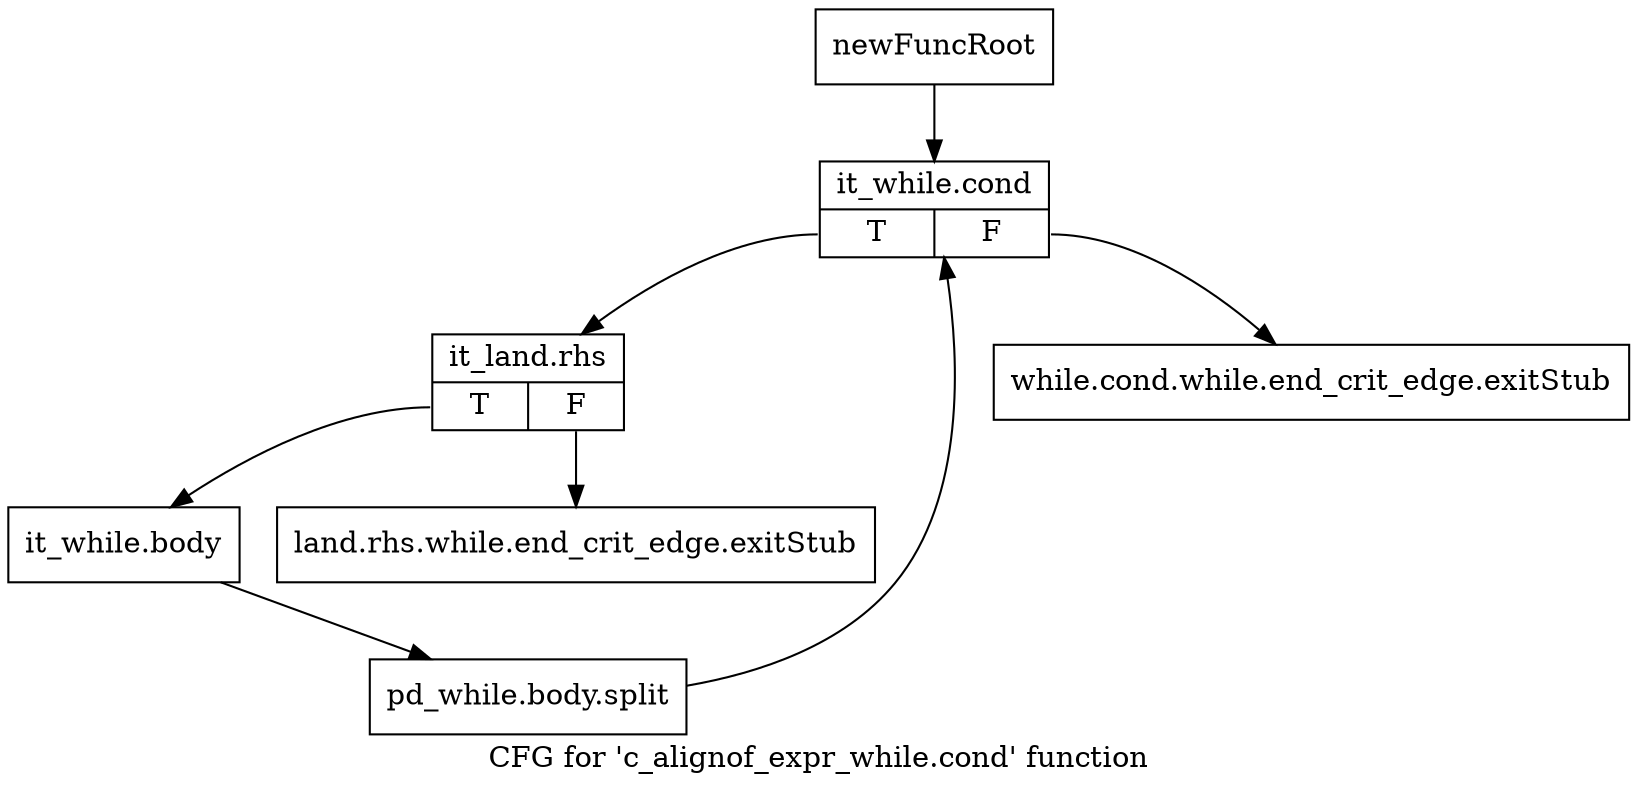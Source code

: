 digraph "CFG for 'c_alignof_expr_while.cond' function" {
	label="CFG for 'c_alignof_expr_while.cond' function";

	Node0xa133ff0 [shape=record,label="{newFuncRoot}"];
	Node0xa133ff0 -> Node0xa1340e0;
	Node0xa134040 [shape=record,label="{while.cond.while.end_crit_edge.exitStub}"];
	Node0xa134090 [shape=record,label="{land.rhs.while.end_crit_edge.exitStub}"];
	Node0xa1340e0 [shape=record,label="{it_while.cond|{<s0>T|<s1>F}}"];
	Node0xa1340e0:s0 -> Node0xa134130;
	Node0xa1340e0:s1 -> Node0xa134040;
	Node0xa134130 [shape=record,label="{it_land.rhs|{<s0>T|<s1>F}}"];
	Node0xa134130:s0 -> Node0xa134180;
	Node0xa134130:s1 -> Node0xa134090;
	Node0xa134180 [shape=record,label="{it_while.body}"];
	Node0xa134180 -> Node0xf1023f0;
	Node0xf1023f0 [shape=record,label="{pd_while.body.split}"];
	Node0xf1023f0 -> Node0xa1340e0;
}
